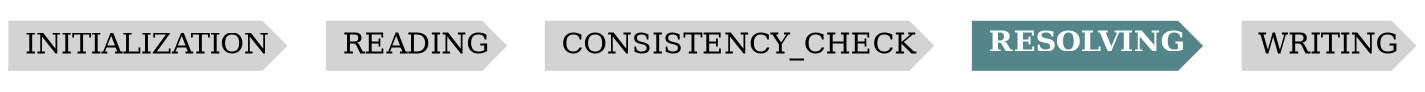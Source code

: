digraph {
//	graph [rankdir=LR]
	node [color=none fillcolor=lightgrey shape=cds style=filled]
	"init" [label=INITIALIZATION href="../research/sphinx/app_init/" target=_top]
	"read" [label=READING href="../research/sphinx/read/" target=_top]
	"consistency" [label=CONSISTENCY_CHECK href="../research/sphinx/consistency/" target=_top]
	"resolve" [label=<<b>RESOLVING</b>> fillcolor=cadetblue4 fontcolor=white href="../research/sphinx/resolve/" target=_top]
	"write" [label="WRITING" href="../research/sphinx/write/" target=_top]
}